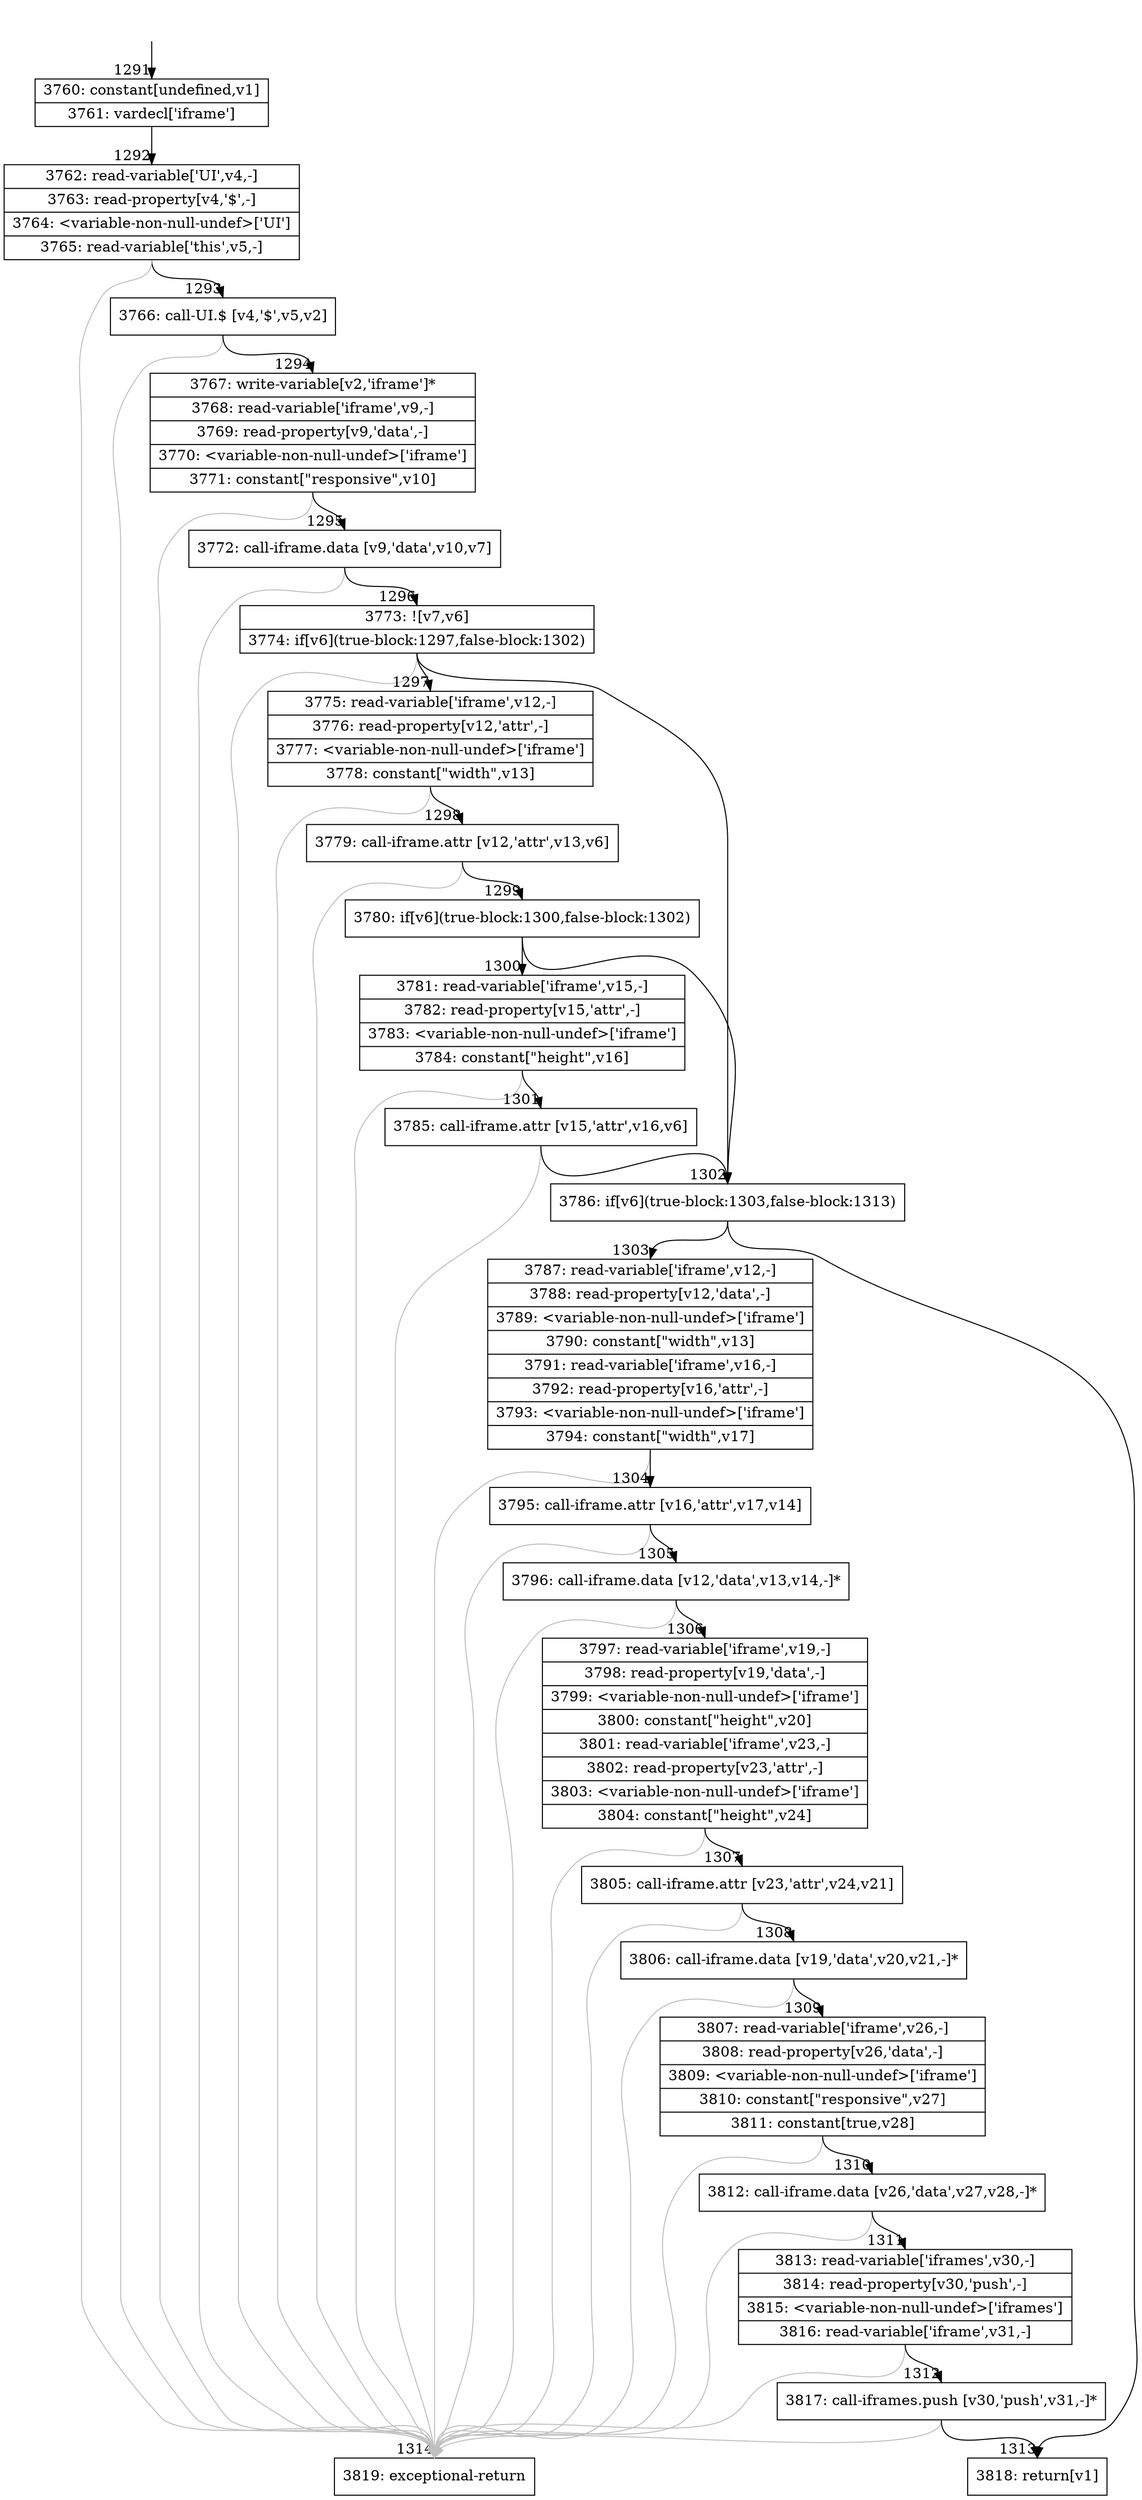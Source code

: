 digraph {
rankdir="TD"
BB_entry106[shape=none,label=""];
BB_entry106 -> BB1291 [tailport=s, headport=n, headlabel="    1291"]
BB1291 [shape=record label="{3760: constant[undefined,v1]|3761: vardecl['iframe']}" ] 
BB1291 -> BB1292 [tailport=s, headport=n, headlabel="      1292"]
BB1292 [shape=record label="{3762: read-variable['UI',v4,-]|3763: read-property[v4,'$',-]|3764: \<variable-non-null-undef\>['UI']|3765: read-variable['this',v5,-]}" ] 
BB1292 -> BB1293 [tailport=s, headport=n, headlabel="      1293"]
BB1292 -> BB1314 [tailport=s, headport=n, color=gray, headlabel="      1314"]
BB1293 [shape=record label="{3766: call-UI.$ [v4,'$',v5,v2]}" ] 
BB1293 -> BB1294 [tailport=s, headport=n, headlabel="      1294"]
BB1293 -> BB1314 [tailport=s, headport=n, color=gray]
BB1294 [shape=record label="{3767: write-variable[v2,'iframe']*|3768: read-variable['iframe',v9,-]|3769: read-property[v9,'data',-]|3770: \<variable-non-null-undef\>['iframe']|3771: constant[\"responsive\",v10]}" ] 
BB1294 -> BB1295 [tailport=s, headport=n, headlabel="      1295"]
BB1294 -> BB1314 [tailport=s, headport=n, color=gray]
BB1295 [shape=record label="{3772: call-iframe.data [v9,'data',v10,v7]}" ] 
BB1295 -> BB1296 [tailport=s, headport=n, headlabel="      1296"]
BB1295 -> BB1314 [tailport=s, headport=n, color=gray]
BB1296 [shape=record label="{3773: ![v7,v6]|3774: if[v6](true-block:1297,false-block:1302)}" ] 
BB1296 -> BB1302 [tailport=s, headport=n, headlabel="      1302"]
BB1296 -> BB1297 [tailport=s, headport=n, headlabel="      1297"]
BB1296 -> BB1314 [tailport=s, headport=n, color=gray]
BB1297 [shape=record label="{3775: read-variable['iframe',v12,-]|3776: read-property[v12,'attr',-]|3777: \<variable-non-null-undef\>['iframe']|3778: constant[\"width\",v13]}" ] 
BB1297 -> BB1298 [tailport=s, headport=n, headlabel="      1298"]
BB1297 -> BB1314 [tailport=s, headport=n, color=gray]
BB1298 [shape=record label="{3779: call-iframe.attr [v12,'attr',v13,v6]}" ] 
BB1298 -> BB1299 [tailport=s, headport=n, headlabel="      1299"]
BB1298 -> BB1314 [tailport=s, headport=n, color=gray]
BB1299 [shape=record label="{3780: if[v6](true-block:1300,false-block:1302)}" ] 
BB1299 -> BB1302 [tailport=s, headport=n]
BB1299 -> BB1300 [tailport=s, headport=n, headlabel="      1300"]
BB1300 [shape=record label="{3781: read-variable['iframe',v15,-]|3782: read-property[v15,'attr',-]|3783: \<variable-non-null-undef\>['iframe']|3784: constant[\"height\",v16]}" ] 
BB1300 -> BB1301 [tailport=s, headport=n, headlabel="      1301"]
BB1300 -> BB1314 [tailport=s, headport=n, color=gray]
BB1301 [shape=record label="{3785: call-iframe.attr [v15,'attr',v16,v6]}" ] 
BB1301 -> BB1302 [tailport=s, headport=n]
BB1301 -> BB1314 [tailport=s, headport=n, color=gray]
BB1302 [shape=record label="{3786: if[v6](true-block:1303,false-block:1313)}" ] 
BB1302 -> BB1303 [tailport=s, headport=n, headlabel="      1303"]
BB1302 -> BB1313 [tailport=s, headport=n, headlabel="      1313"]
BB1303 [shape=record label="{3787: read-variable['iframe',v12,-]|3788: read-property[v12,'data',-]|3789: \<variable-non-null-undef\>['iframe']|3790: constant[\"width\",v13]|3791: read-variable['iframe',v16,-]|3792: read-property[v16,'attr',-]|3793: \<variable-non-null-undef\>['iframe']|3794: constant[\"width\",v17]}" ] 
BB1303 -> BB1304 [tailport=s, headport=n, headlabel="      1304"]
BB1303 -> BB1314 [tailport=s, headport=n, color=gray]
BB1304 [shape=record label="{3795: call-iframe.attr [v16,'attr',v17,v14]}" ] 
BB1304 -> BB1305 [tailport=s, headport=n, headlabel="      1305"]
BB1304 -> BB1314 [tailport=s, headport=n, color=gray]
BB1305 [shape=record label="{3796: call-iframe.data [v12,'data',v13,v14,-]*}" ] 
BB1305 -> BB1306 [tailport=s, headport=n, headlabel="      1306"]
BB1305 -> BB1314 [tailport=s, headport=n, color=gray]
BB1306 [shape=record label="{3797: read-variable['iframe',v19,-]|3798: read-property[v19,'data',-]|3799: \<variable-non-null-undef\>['iframe']|3800: constant[\"height\",v20]|3801: read-variable['iframe',v23,-]|3802: read-property[v23,'attr',-]|3803: \<variable-non-null-undef\>['iframe']|3804: constant[\"height\",v24]}" ] 
BB1306 -> BB1307 [tailport=s, headport=n, headlabel="      1307"]
BB1306 -> BB1314 [tailport=s, headport=n, color=gray]
BB1307 [shape=record label="{3805: call-iframe.attr [v23,'attr',v24,v21]}" ] 
BB1307 -> BB1308 [tailport=s, headport=n, headlabel="      1308"]
BB1307 -> BB1314 [tailport=s, headport=n, color=gray]
BB1308 [shape=record label="{3806: call-iframe.data [v19,'data',v20,v21,-]*}" ] 
BB1308 -> BB1309 [tailport=s, headport=n, headlabel="      1309"]
BB1308 -> BB1314 [tailport=s, headport=n, color=gray]
BB1309 [shape=record label="{3807: read-variable['iframe',v26,-]|3808: read-property[v26,'data',-]|3809: \<variable-non-null-undef\>['iframe']|3810: constant[\"responsive\",v27]|3811: constant[true,v28]}" ] 
BB1309 -> BB1310 [tailport=s, headport=n, headlabel="      1310"]
BB1309 -> BB1314 [tailport=s, headport=n, color=gray]
BB1310 [shape=record label="{3812: call-iframe.data [v26,'data',v27,v28,-]*}" ] 
BB1310 -> BB1311 [tailport=s, headport=n, headlabel="      1311"]
BB1310 -> BB1314 [tailport=s, headport=n, color=gray]
BB1311 [shape=record label="{3813: read-variable['iframes',v30,-]|3814: read-property[v30,'push',-]|3815: \<variable-non-null-undef\>['iframes']|3816: read-variable['iframe',v31,-]}" ] 
BB1311 -> BB1312 [tailport=s, headport=n, headlabel="      1312"]
BB1311 -> BB1314 [tailport=s, headport=n, color=gray]
BB1312 [shape=record label="{3817: call-iframes.push [v30,'push',v31,-]*}" ] 
BB1312 -> BB1313 [tailport=s, headport=n]
BB1312 -> BB1314 [tailport=s, headport=n, color=gray]
BB1313 [shape=record label="{3818: return[v1]}" ] 
BB1314 [shape=record label="{3819: exceptional-return}" ] 
//#$~ 1001
}
